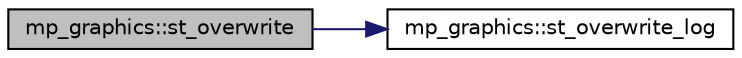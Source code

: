 digraph "mp_graphics::st_overwrite"
{
  edge [fontname="Helvetica",fontsize="10",labelfontname="Helvetica",labelfontsize="10"];
  node [fontname="Helvetica",fontsize="10",shape=record];
  rankdir="LR";
  Node7580 [label="mp_graphics::st_overwrite",height=0.2,width=0.4,color="black", fillcolor="grey75", style="filled", fontcolor="black"];
  Node7580 -> Node7581 [color="midnightblue",fontsize="10",style="solid",fontname="Helvetica"];
  Node7581 [label="mp_graphics::st_overwrite_log",height=0.2,width=0.4,color="black", fillcolor="white", style="filled",URL="$da/d2c/classmp__graphics.html#a1928b1e403a6fe7a9498a38c91f37b29"];
}
